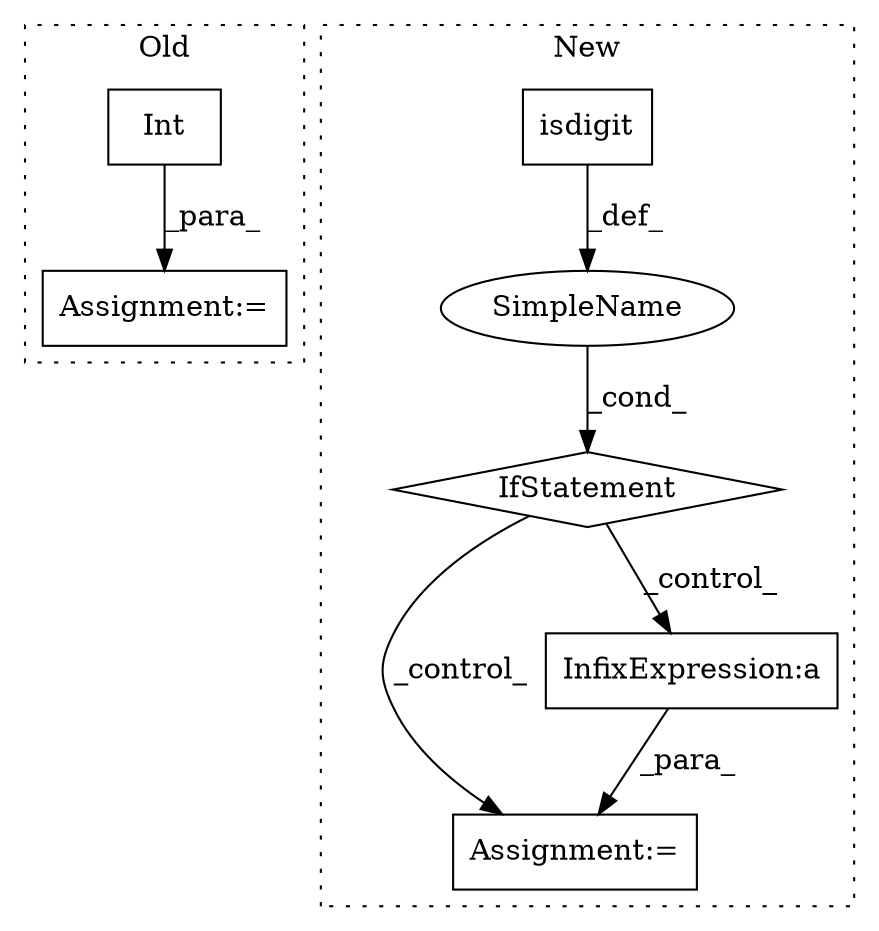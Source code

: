 digraph G {
subgraph cluster0 {
1 [label="Int" a="32" s="4454,4506" l="4,1" shape="box"];
4 [label="Assignment:=" a="7" s="4453" l="1" shape="box"];
label = "Old";
style="dotted";
}
subgraph cluster1 {
2 [label="isdigit" a="32" s="4455" l="9" shape="box"];
3 [label="IfStatement" a="25" s="4412,4464" l="4,2" shape="diamond"];
5 [label="Assignment:=" a="7" s="4482" l="1" shape="box"];
6 [label="SimpleName" a="42" s="" l="" shape="ellipse"];
7 [label="InfixExpression:a" a="27" s="4513" l="3" shape="box"];
label = "New";
style="dotted";
}
1 -> 4 [label="_para_"];
2 -> 6 [label="_def_"];
3 -> 7 [label="_control_"];
3 -> 5 [label="_control_"];
6 -> 3 [label="_cond_"];
7 -> 5 [label="_para_"];
}